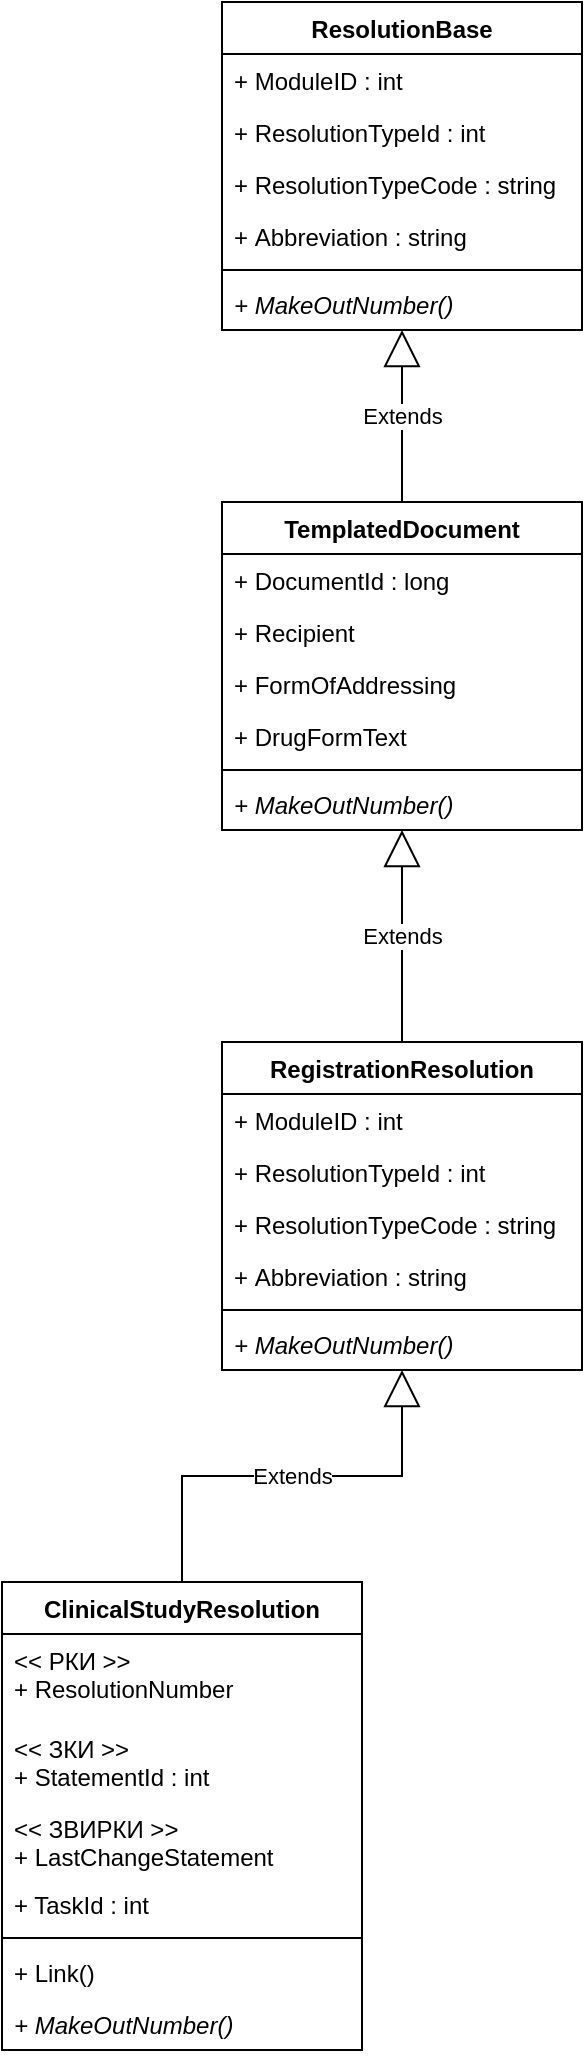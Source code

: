 <mxfile version="20.6.0" type="github">
  <diagram id="jpaH01QrrNPYKbs0xLTw" name="Страница 1">
    <mxGraphModel dx="1233" dy="1970" grid="1" gridSize="10" guides="1" tooltips="1" connect="1" arrows="1" fold="1" page="1" pageScale="1" pageWidth="827" pageHeight="1169" math="0" shadow="0">
      <root>
        <mxCell id="0" />
        <mxCell id="1" parent="0" />
        <mxCell id="X-IGHEl8Y6HBOu0wFlwu-5" value="RegistrationResolution" style="swimlane;fontStyle=1;align=center;verticalAlign=top;childLayout=stackLayout;horizontal=1;startSize=26;horizontalStack=0;resizeParent=1;resizeParentMax=0;resizeLast=0;collapsible=1;marginBottom=0;" vertex="1" parent="1">
          <mxGeometry x="330" y="370" width="180" height="164" as="geometry" />
        </mxCell>
        <mxCell id="X-IGHEl8Y6HBOu0wFlwu-6" value="+ ModuleID : int" style="text;strokeColor=none;fillColor=none;align=left;verticalAlign=top;spacingLeft=4;spacingRight=4;overflow=hidden;rotatable=0;points=[[0,0.5],[1,0.5]];portConstraint=eastwest;" vertex="1" parent="X-IGHEl8Y6HBOu0wFlwu-5">
          <mxGeometry y="26" width="180" height="26" as="geometry" />
        </mxCell>
        <mxCell id="X-IGHEl8Y6HBOu0wFlwu-11" value="+ ResolutionTypeId : int" style="text;strokeColor=none;fillColor=none;align=left;verticalAlign=top;spacingLeft=4;spacingRight=4;overflow=hidden;rotatable=0;points=[[0,0.5],[1,0.5]];portConstraint=eastwest;" vertex="1" parent="X-IGHEl8Y6HBOu0wFlwu-5">
          <mxGeometry y="52" width="180" height="26" as="geometry" />
        </mxCell>
        <mxCell id="X-IGHEl8Y6HBOu0wFlwu-9" value="+ ResolutionTypeCode : string" style="text;strokeColor=none;fillColor=none;align=left;verticalAlign=top;spacingLeft=4;spacingRight=4;overflow=hidden;rotatable=0;points=[[0,0.5],[1,0.5]];portConstraint=eastwest;" vertex="1" parent="X-IGHEl8Y6HBOu0wFlwu-5">
          <mxGeometry y="78" width="180" height="26" as="geometry" />
        </mxCell>
        <mxCell id="X-IGHEl8Y6HBOu0wFlwu-20" value="+ Abbreviation : string" style="text;strokeColor=none;fillColor=none;align=left;verticalAlign=top;spacingLeft=4;spacingRight=4;overflow=hidden;rotatable=0;points=[[0,0.5],[1,0.5]];portConstraint=eastwest;" vertex="1" parent="X-IGHEl8Y6HBOu0wFlwu-5">
          <mxGeometry y="104" width="180" height="26" as="geometry" />
        </mxCell>
        <mxCell id="X-IGHEl8Y6HBOu0wFlwu-7" value="" style="line;strokeWidth=1;fillColor=none;align=left;verticalAlign=middle;spacingTop=-1;spacingLeft=3;spacingRight=3;rotatable=0;labelPosition=right;points=[];portConstraint=eastwest;strokeColor=inherit;" vertex="1" parent="X-IGHEl8Y6HBOu0wFlwu-5">
          <mxGeometry y="130" width="180" height="8" as="geometry" />
        </mxCell>
        <mxCell id="X-IGHEl8Y6HBOu0wFlwu-8" value="+ MakeOutNumber()" style="text;strokeColor=none;fillColor=none;align=left;verticalAlign=top;spacingLeft=4;spacingRight=4;overflow=hidden;rotatable=0;points=[[0,0.5],[1,0.5]];portConstraint=eastwest;fontStyle=2" vertex="1" parent="X-IGHEl8Y6HBOu0wFlwu-5">
          <mxGeometry y="138" width="180" height="26" as="geometry" />
        </mxCell>
        <mxCell id="X-IGHEl8Y6HBOu0wFlwu-13" value="ClinicalStudyResolution" style="swimlane;fontStyle=1;align=center;verticalAlign=top;childLayout=stackLayout;horizontal=1;startSize=26;horizontalStack=0;resizeParent=1;resizeParentMax=0;resizeLast=0;collapsible=1;marginBottom=0;" vertex="1" parent="1">
          <mxGeometry x="220" y="640" width="180" height="234" as="geometry" />
        </mxCell>
        <mxCell id="X-IGHEl8Y6HBOu0wFlwu-14" value="&lt;&lt; РКИ &gt;&gt;&#xa;+ ResolutionNumber" style="text;strokeColor=none;fillColor=none;align=left;verticalAlign=top;spacingLeft=4;spacingRight=4;overflow=hidden;rotatable=0;points=[[0,0.5],[1,0.5]];portConstraint=eastwest;" vertex="1" parent="X-IGHEl8Y6HBOu0wFlwu-13">
          <mxGeometry y="26" width="180" height="44" as="geometry" />
        </mxCell>
        <mxCell id="X-IGHEl8Y6HBOu0wFlwu-12" value="&lt;&lt; ЗКИ &gt;&gt;&#xa;+ StatementId : int" style="text;strokeColor=none;fillColor=none;align=left;verticalAlign=top;spacingLeft=4;spacingRight=4;overflow=hidden;rotatable=0;points=[[0,0.5],[1,0.5]];portConstraint=eastwest;" vertex="1" parent="X-IGHEl8Y6HBOu0wFlwu-13">
          <mxGeometry y="70" width="180" height="40" as="geometry" />
        </mxCell>
        <mxCell id="X-IGHEl8Y6HBOu0wFlwu-10" value="&lt;&lt; ЗВИРКИ &gt;&gt;&#xa;+ LastChangeStatement" style="text;strokeColor=none;fillColor=none;align=left;verticalAlign=top;spacingLeft=4;spacingRight=4;overflow=hidden;rotatable=0;points=[[0,0.5],[1,0.5]];portConstraint=eastwest;" vertex="1" parent="X-IGHEl8Y6HBOu0wFlwu-13">
          <mxGeometry y="110" width="180" height="38" as="geometry" />
        </mxCell>
        <mxCell id="X-IGHEl8Y6HBOu0wFlwu-15" value="+ TaskId : int" style="text;strokeColor=none;fillColor=none;align=left;verticalAlign=top;spacingLeft=4;spacingRight=4;overflow=hidden;rotatable=0;points=[[0,0.5],[1,0.5]];portConstraint=eastwest;" vertex="1" parent="X-IGHEl8Y6HBOu0wFlwu-13">
          <mxGeometry y="148" width="180" height="26" as="geometry" />
        </mxCell>
        <mxCell id="X-IGHEl8Y6HBOu0wFlwu-17" value="" style="line;strokeWidth=1;fillColor=none;align=left;verticalAlign=middle;spacingTop=-1;spacingLeft=3;spacingRight=3;rotatable=0;labelPosition=right;points=[];portConstraint=eastwest;strokeColor=inherit;" vertex="1" parent="X-IGHEl8Y6HBOu0wFlwu-13">
          <mxGeometry y="174" width="180" height="8" as="geometry" />
        </mxCell>
        <mxCell id="X-IGHEl8Y6HBOu0wFlwu-18" value="+ Link()" style="text;strokeColor=none;fillColor=none;align=left;verticalAlign=top;spacingLeft=4;spacingRight=4;overflow=hidden;rotatable=0;points=[[0,0.5],[1,0.5]];portConstraint=eastwest;" vertex="1" parent="X-IGHEl8Y6HBOu0wFlwu-13">
          <mxGeometry y="182" width="180" height="26" as="geometry" />
        </mxCell>
        <mxCell id="X-IGHEl8Y6HBOu0wFlwu-16" value="+ MakeOutNumber()" style="text;strokeColor=none;fillColor=none;align=left;verticalAlign=top;spacingLeft=4;spacingRight=4;overflow=hidden;rotatable=0;points=[[0,0.5],[1,0.5]];portConstraint=eastwest;fontStyle=2" vertex="1" parent="X-IGHEl8Y6HBOu0wFlwu-13">
          <mxGeometry y="208" width="180" height="26" as="geometry" />
        </mxCell>
        <mxCell id="X-IGHEl8Y6HBOu0wFlwu-19" value="Extends" style="endArrow=block;endSize=16;endFill=0;html=1;rounded=0;fontSize=11;edgeStyle=orthogonalEdgeStyle;" edge="1" parent="1" source="X-IGHEl8Y6HBOu0wFlwu-13" target="X-IGHEl8Y6HBOu0wFlwu-5">
          <mxGeometry width="160" relative="1" as="geometry">
            <mxPoint x="240" y="610" as="sourcePoint" />
            <mxPoint x="400" y="610" as="targetPoint" />
          </mxGeometry>
        </mxCell>
        <mxCell id="X-IGHEl8Y6HBOu0wFlwu-21" value="TemplatedDocument" style="swimlane;fontStyle=1;align=center;verticalAlign=top;childLayout=stackLayout;horizontal=1;startSize=26;horizontalStack=0;resizeParent=1;resizeParentMax=0;resizeLast=0;collapsible=1;marginBottom=0;" vertex="1" parent="1">
          <mxGeometry x="330" y="100" width="180" height="164" as="geometry" />
        </mxCell>
        <mxCell id="X-IGHEl8Y6HBOu0wFlwu-22" value="+ DocumentId : long" style="text;strokeColor=none;fillColor=none;align=left;verticalAlign=top;spacingLeft=4;spacingRight=4;overflow=hidden;rotatable=0;points=[[0,0.5],[1,0.5]];portConstraint=eastwest;" vertex="1" parent="X-IGHEl8Y6HBOu0wFlwu-21">
          <mxGeometry y="26" width="180" height="26" as="geometry" />
        </mxCell>
        <mxCell id="X-IGHEl8Y6HBOu0wFlwu-23" value="+ Recipient" style="text;strokeColor=none;fillColor=none;align=left;verticalAlign=top;spacingLeft=4;spacingRight=4;overflow=hidden;rotatable=0;points=[[0,0.5],[1,0.5]];portConstraint=eastwest;" vertex="1" parent="X-IGHEl8Y6HBOu0wFlwu-21">
          <mxGeometry y="52" width="180" height="26" as="geometry" />
        </mxCell>
        <mxCell id="X-IGHEl8Y6HBOu0wFlwu-24" value="+ FormOfAddressing" style="text;strokeColor=none;fillColor=none;align=left;verticalAlign=top;spacingLeft=4;spacingRight=4;overflow=hidden;rotatable=0;points=[[0,0.5],[1,0.5]];portConstraint=eastwest;" vertex="1" parent="X-IGHEl8Y6HBOu0wFlwu-21">
          <mxGeometry y="78" width="180" height="26" as="geometry" />
        </mxCell>
        <mxCell id="X-IGHEl8Y6HBOu0wFlwu-25" value="+ DrugFormText" style="text;strokeColor=none;fillColor=none;align=left;verticalAlign=top;spacingLeft=4;spacingRight=4;overflow=hidden;rotatable=0;points=[[0,0.5],[1,0.5]];portConstraint=eastwest;" vertex="1" parent="X-IGHEl8Y6HBOu0wFlwu-21">
          <mxGeometry y="104" width="180" height="26" as="geometry" />
        </mxCell>
        <mxCell id="X-IGHEl8Y6HBOu0wFlwu-26" value="" style="line;strokeWidth=1;fillColor=none;align=left;verticalAlign=middle;spacingTop=-1;spacingLeft=3;spacingRight=3;rotatable=0;labelPosition=right;points=[];portConstraint=eastwest;strokeColor=inherit;" vertex="1" parent="X-IGHEl8Y6HBOu0wFlwu-21">
          <mxGeometry y="130" width="180" height="8" as="geometry" />
        </mxCell>
        <mxCell id="X-IGHEl8Y6HBOu0wFlwu-27" value="+ MakeOutNumber()" style="text;strokeColor=none;fillColor=none;align=left;verticalAlign=top;spacingLeft=4;spacingRight=4;overflow=hidden;rotatable=0;points=[[0,0.5],[1,0.5]];portConstraint=eastwest;fontStyle=2" vertex="1" parent="X-IGHEl8Y6HBOu0wFlwu-21">
          <mxGeometry y="138" width="180" height="26" as="geometry" />
        </mxCell>
        <mxCell id="X-IGHEl8Y6HBOu0wFlwu-28" value="Extends" style="endArrow=block;endSize=16;endFill=0;html=1;rounded=0;fontSize=11;edgeStyle=orthogonalEdgeStyle;" edge="1" parent="1" source="X-IGHEl8Y6HBOu0wFlwu-5" target="X-IGHEl8Y6HBOu0wFlwu-21">
          <mxGeometry width="160" relative="1" as="geometry">
            <mxPoint x="320" y="650" as="sourcePoint" />
            <mxPoint x="430" y="544" as="targetPoint" />
          </mxGeometry>
        </mxCell>
        <mxCell id="X-IGHEl8Y6HBOu0wFlwu-29" value="ResolutionBase" style="swimlane;fontStyle=1;align=center;verticalAlign=top;childLayout=stackLayout;horizontal=1;startSize=26;horizontalStack=0;resizeParent=1;resizeParentMax=0;resizeLast=0;collapsible=1;marginBottom=0;" vertex="1" parent="1">
          <mxGeometry x="330" y="-150" width="180" height="164" as="geometry" />
        </mxCell>
        <mxCell id="X-IGHEl8Y6HBOu0wFlwu-30" value="+ ModuleID : int" style="text;strokeColor=none;fillColor=none;align=left;verticalAlign=top;spacingLeft=4;spacingRight=4;overflow=hidden;rotatable=0;points=[[0,0.5],[1,0.5]];portConstraint=eastwest;" vertex="1" parent="X-IGHEl8Y6HBOu0wFlwu-29">
          <mxGeometry y="26" width="180" height="26" as="geometry" />
        </mxCell>
        <mxCell id="X-IGHEl8Y6HBOu0wFlwu-31" value="+ ResolutionTypeId : int" style="text;strokeColor=none;fillColor=none;align=left;verticalAlign=top;spacingLeft=4;spacingRight=4;overflow=hidden;rotatable=0;points=[[0,0.5],[1,0.5]];portConstraint=eastwest;" vertex="1" parent="X-IGHEl8Y6HBOu0wFlwu-29">
          <mxGeometry y="52" width="180" height="26" as="geometry" />
        </mxCell>
        <mxCell id="X-IGHEl8Y6HBOu0wFlwu-32" value="+ ResolutionTypeCode : string" style="text;strokeColor=none;fillColor=none;align=left;verticalAlign=top;spacingLeft=4;spacingRight=4;overflow=hidden;rotatable=0;points=[[0,0.5],[1,0.5]];portConstraint=eastwest;" vertex="1" parent="X-IGHEl8Y6HBOu0wFlwu-29">
          <mxGeometry y="78" width="180" height="26" as="geometry" />
        </mxCell>
        <mxCell id="X-IGHEl8Y6HBOu0wFlwu-33" value="+ Abbreviation : string" style="text;strokeColor=none;fillColor=none;align=left;verticalAlign=top;spacingLeft=4;spacingRight=4;overflow=hidden;rotatable=0;points=[[0,0.5],[1,0.5]];portConstraint=eastwest;" vertex="1" parent="X-IGHEl8Y6HBOu0wFlwu-29">
          <mxGeometry y="104" width="180" height="26" as="geometry" />
        </mxCell>
        <mxCell id="X-IGHEl8Y6HBOu0wFlwu-34" value="" style="line;strokeWidth=1;fillColor=none;align=left;verticalAlign=middle;spacingTop=-1;spacingLeft=3;spacingRight=3;rotatable=0;labelPosition=right;points=[];portConstraint=eastwest;strokeColor=inherit;" vertex="1" parent="X-IGHEl8Y6HBOu0wFlwu-29">
          <mxGeometry y="130" width="180" height="8" as="geometry" />
        </mxCell>
        <mxCell id="X-IGHEl8Y6HBOu0wFlwu-35" value="+ MakeOutNumber()" style="text;strokeColor=none;fillColor=none;align=left;verticalAlign=top;spacingLeft=4;spacingRight=4;overflow=hidden;rotatable=0;points=[[0,0.5],[1,0.5]];portConstraint=eastwest;fontStyle=2" vertex="1" parent="X-IGHEl8Y6HBOu0wFlwu-29">
          <mxGeometry y="138" width="180" height="26" as="geometry" />
        </mxCell>
        <mxCell id="X-IGHEl8Y6HBOu0wFlwu-36" value="Extends" style="endArrow=block;endSize=16;endFill=0;html=1;rounded=0;fontSize=11;edgeStyle=orthogonalEdgeStyle;" edge="1" parent="1" source="X-IGHEl8Y6HBOu0wFlwu-21" target="X-IGHEl8Y6HBOu0wFlwu-29">
          <mxGeometry width="160" relative="1" as="geometry">
            <mxPoint x="430" y="380" as="sourcePoint" />
            <mxPoint x="430" y="274" as="targetPoint" />
          </mxGeometry>
        </mxCell>
      </root>
    </mxGraphModel>
  </diagram>
</mxfile>
